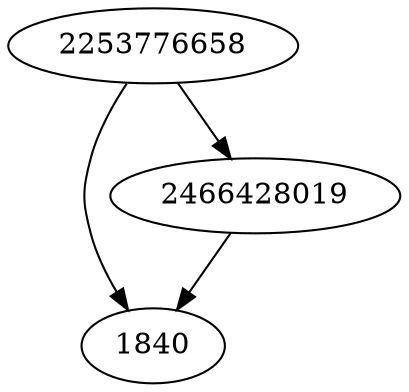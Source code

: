 strict digraph  {
1840;
2253776658;
2466428019;
2253776658 -> 1840;
2253776658 -> 2466428019;
2466428019 -> 1840;
}

